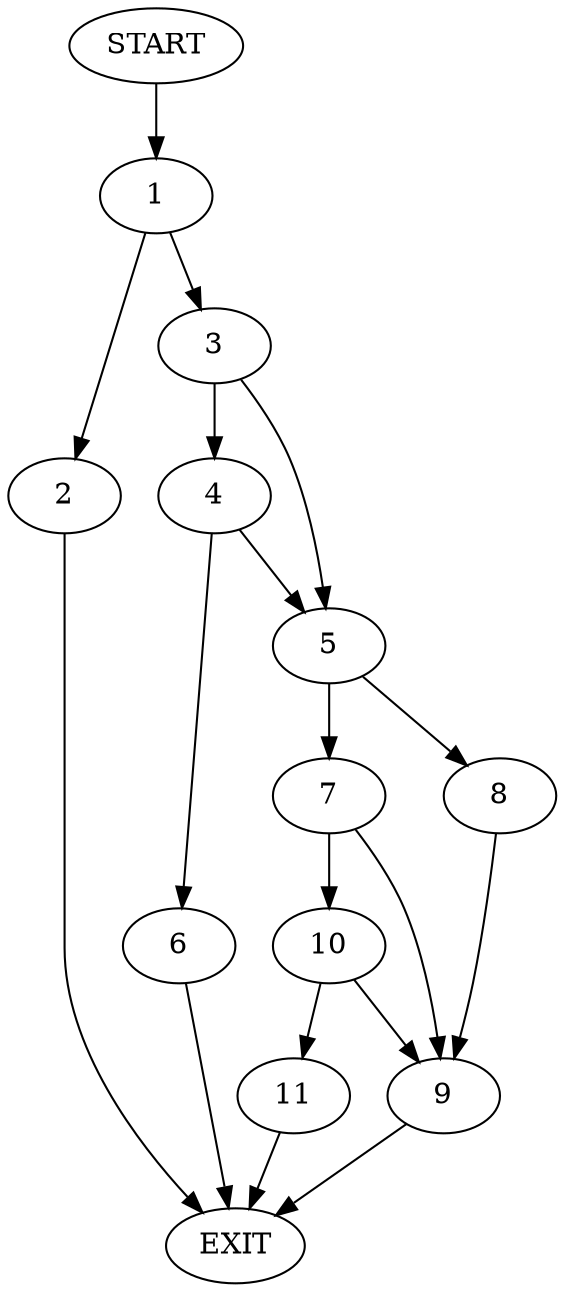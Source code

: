 digraph {
0 [label="START"]
12 [label="EXIT"]
0 -> 1
1 -> 2
1 -> 3
2 -> 12
3 -> 4
3 -> 5
4 -> 5
4 -> 6
5 -> 7
5 -> 8
6 -> 12
8 -> 9
7 -> 10
7 -> 9
9 -> 12
10 -> 11
10 -> 9
11 -> 12
}
